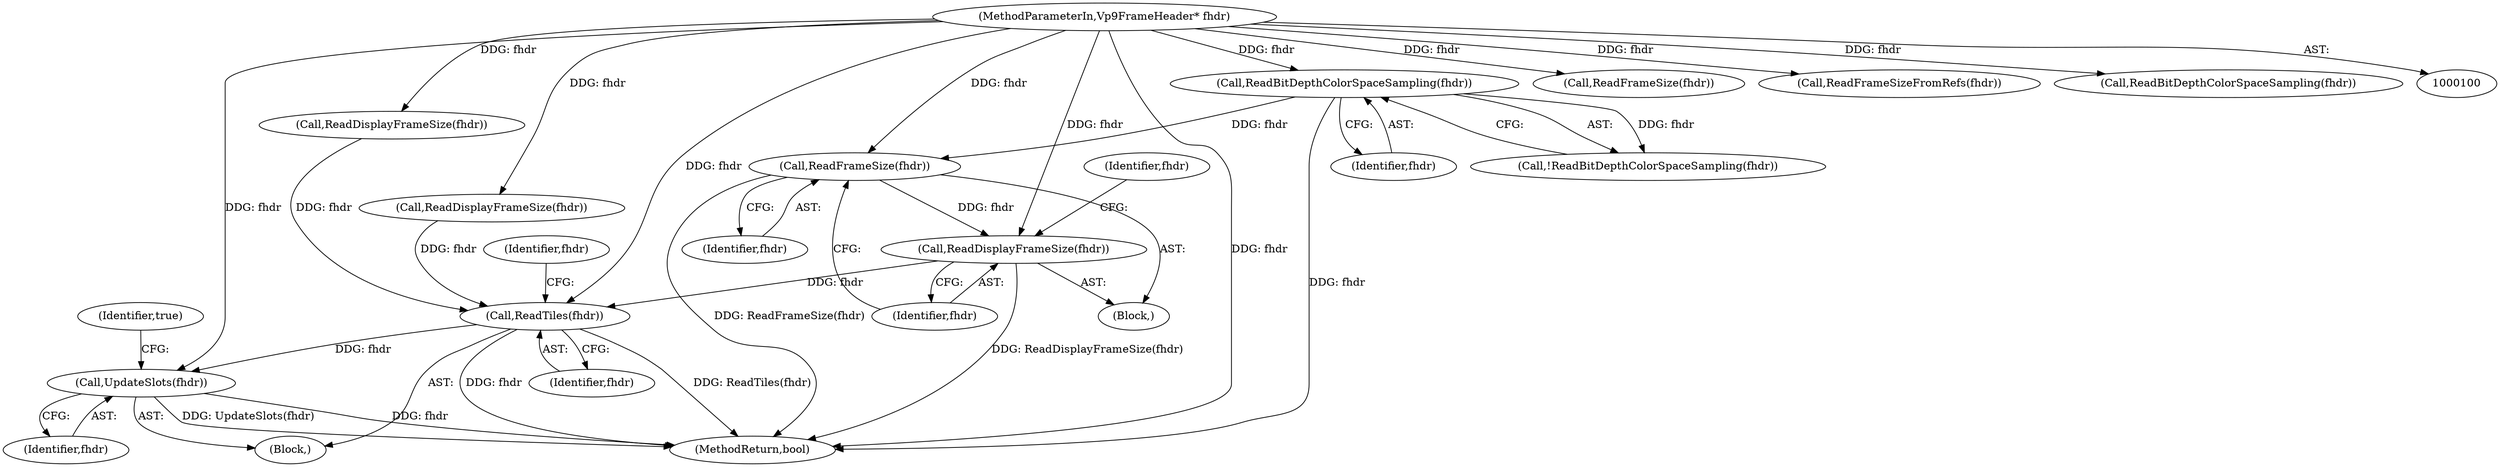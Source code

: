 digraph "0_Chrome_27c68f543e5eba779902447445dfb05ec3f5bf75_15@pointer" {
"1000217" [label="(Call,ReadFrameSize(fhdr))"];
"1000208" [label="(Call,ReadBitDepthColorSpaceSampling(fhdr))"];
"1000103" [label="(MethodParameterIn,Vp9FrameHeader* fhdr)"];
"1000219" [label="(Call,ReadDisplayFrameSize(fhdr))"];
"1000392" [label="(Call,ReadTiles(fhdr))"];
"1000433" [label="(Call,UpdateSlots(fhdr))"];
"1000434" [label="(Identifier,fhdr)"];
"1000220" [label="(Identifier,fhdr)"];
"1000217" [label="(Call,ReadFrameSize(fhdr))"];
"1000208" [label="(Call,ReadBitDepthColorSpaceSampling(fhdr))"];
"1000296" [label="(Call,ReadDisplayFrameSize(fhdr))"];
"1000294" [label="(Call,ReadFrameSize(fhdr))"];
"1000218" [label="(Identifier,fhdr)"];
"1000433" [label="(Call,UpdateSlots(fhdr))"];
"1000209" [label="(Identifier,fhdr)"];
"1000437" [label="(MethodReturn,bool)"];
"1000200" [label="(Block,)"];
"1000219" [label="(Call,ReadDisplayFrameSize(fhdr))"];
"1000334" [label="(Call,ReadFrameSizeFromRefs(fhdr))"];
"1000104" [label="(Block,)"];
"1000352" [label="(Identifier,fhdr)"];
"1000436" [label="(Identifier,true)"];
"1000396" [label="(Identifier,fhdr)"];
"1000207" [label="(Call,!ReadBitDepthColorSpaceSampling(fhdr))"];
"1000392" [label="(Call,ReadTiles(fhdr))"];
"1000393" [label="(Identifier,fhdr)"];
"1000338" [label="(Call,ReadDisplayFrameSize(fhdr))"];
"1000263" [label="(Call,ReadBitDepthColorSpaceSampling(fhdr))"];
"1000103" [label="(MethodParameterIn,Vp9FrameHeader* fhdr)"];
"1000217" -> "1000200"  [label="AST: "];
"1000217" -> "1000218"  [label="CFG: "];
"1000218" -> "1000217"  [label="AST: "];
"1000220" -> "1000217"  [label="CFG: "];
"1000217" -> "1000437"  [label="DDG: ReadFrameSize(fhdr)"];
"1000208" -> "1000217"  [label="DDG: fhdr"];
"1000103" -> "1000217"  [label="DDG: fhdr"];
"1000217" -> "1000219"  [label="DDG: fhdr"];
"1000208" -> "1000207"  [label="AST: "];
"1000208" -> "1000209"  [label="CFG: "];
"1000209" -> "1000208"  [label="AST: "];
"1000207" -> "1000208"  [label="CFG: "];
"1000208" -> "1000437"  [label="DDG: fhdr"];
"1000208" -> "1000207"  [label="DDG: fhdr"];
"1000103" -> "1000208"  [label="DDG: fhdr"];
"1000103" -> "1000100"  [label="AST: "];
"1000103" -> "1000437"  [label="DDG: fhdr"];
"1000103" -> "1000219"  [label="DDG: fhdr"];
"1000103" -> "1000263"  [label="DDG: fhdr"];
"1000103" -> "1000294"  [label="DDG: fhdr"];
"1000103" -> "1000296"  [label="DDG: fhdr"];
"1000103" -> "1000334"  [label="DDG: fhdr"];
"1000103" -> "1000338"  [label="DDG: fhdr"];
"1000103" -> "1000392"  [label="DDG: fhdr"];
"1000103" -> "1000433"  [label="DDG: fhdr"];
"1000219" -> "1000200"  [label="AST: "];
"1000219" -> "1000220"  [label="CFG: "];
"1000220" -> "1000219"  [label="AST: "];
"1000352" -> "1000219"  [label="CFG: "];
"1000219" -> "1000437"  [label="DDG: ReadDisplayFrameSize(fhdr)"];
"1000219" -> "1000392"  [label="DDG: fhdr"];
"1000392" -> "1000104"  [label="AST: "];
"1000392" -> "1000393"  [label="CFG: "];
"1000393" -> "1000392"  [label="AST: "];
"1000396" -> "1000392"  [label="CFG: "];
"1000392" -> "1000437"  [label="DDG: ReadTiles(fhdr)"];
"1000392" -> "1000437"  [label="DDG: fhdr"];
"1000338" -> "1000392"  [label="DDG: fhdr"];
"1000296" -> "1000392"  [label="DDG: fhdr"];
"1000392" -> "1000433"  [label="DDG: fhdr"];
"1000433" -> "1000104"  [label="AST: "];
"1000433" -> "1000434"  [label="CFG: "];
"1000434" -> "1000433"  [label="AST: "];
"1000436" -> "1000433"  [label="CFG: "];
"1000433" -> "1000437"  [label="DDG: fhdr"];
"1000433" -> "1000437"  [label="DDG: UpdateSlots(fhdr)"];
}
